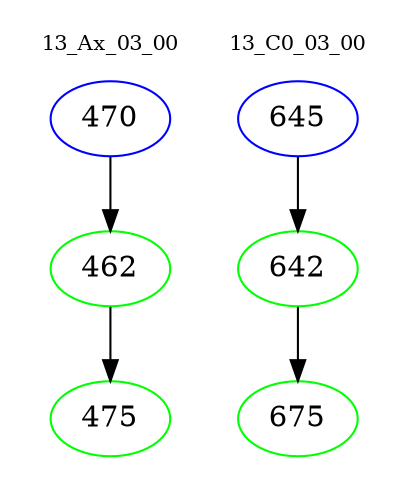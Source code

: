digraph{
subgraph cluster_0 {
color = white
label = "13_Ax_03_00";
fontsize=10;
T0_470 [label="470", color="blue"]
T0_470 -> T0_462 [color="black"]
T0_462 [label="462", color="green"]
T0_462 -> T0_475 [color="black"]
T0_475 [label="475", color="green"]
}
subgraph cluster_1 {
color = white
label = "13_C0_03_00";
fontsize=10;
T1_645 [label="645", color="blue"]
T1_645 -> T1_642 [color="black"]
T1_642 [label="642", color="green"]
T1_642 -> T1_675 [color="black"]
T1_675 [label="675", color="green"]
}
}
